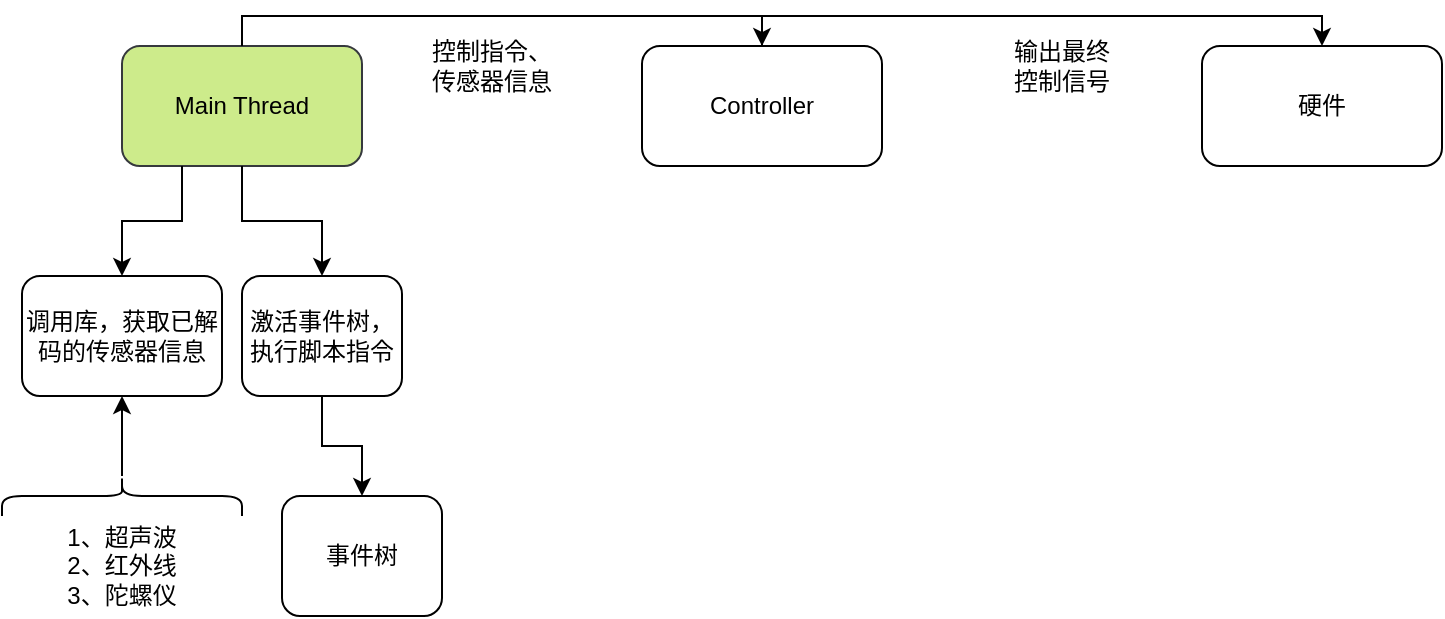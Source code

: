 <mxfile version="20.5.3" type="github">
  <diagram id="prtHgNgQTEPvFCAcTncT" name="Page-1">
    <mxGraphModel dx="1052" dy="579" grid="1" gridSize="10" guides="1" tooltips="1" connect="1" arrows="1" fold="1" page="1" pageScale="1" pageWidth="1169" pageHeight="827" math="0" shadow="0">
      <root>
        <object label="" 管道施工="" id="0">
          <mxCell />
        </object>
        <mxCell id="1" parent="0" />
        <mxCell id="n69_QYQXAGHu2_i68GKL-10" value="Main Thread" style="rounded=1;whiteSpace=wrap;html=1;fillColor=#cdeb8b;strokeColor=#36393d;" vertex="1" parent="1">
          <mxGeometry x="80" y="35" width="120" height="60" as="geometry" />
        </mxCell>
        <object label="" id="n69_QYQXAGHu2_i68GKL-11">
          <mxCell style="edgeStyle=orthogonalEdgeStyle;rounded=0;orthogonalLoop=1;jettySize=auto;html=1;" edge="1" source="n69_QYQXAGHu2_i68GKL-10" target="n69_QYQXAGHu2_i68GKL-12" parent="1">
            <mxGeometry relative="1" as="geometry">
              <Array as="points">
                <mxPoint x="140" y="20" />
                <mxPoint x="400" y="20" />
              </Array>
            </mxGeometry>
          </mxCell>
        </object>
        <mxCell id="n69_QYQXAGHu2_i68GKL-12" value="Controller" style="rounded=1;whiteSpace=wrap;html=1;" vertex="1" parent="1">
          <mxGeometry x="340" y="35" width="120" height="60" as="geometry" />
        </mxCell>
        <mxCell id="n69_QYQXAGHu2_i68GKL-13" value="控制指令、传感器信息" style="text;html=1;strokeColor=none;fillColor=none;align=center;verticalAlign=middle;whiteSpace=wrap;rounded=0;" vertex="1" parent="1">
          <mxGeometry x="230" y="30" width="70" height="30" as="geometry" />
        </mxCell>
        <object label="" id="n69_QYQXAGHu2_i68GKL-18">
          <mxCell style="edgeStyle=orthogonalEdgeStyle;rounded=0;orthogonalLoop=1;jettySize=auto;html=1;exitX=0.5;exitY=0;exitDx=0;exitDy=0;" edge="1" target="n69_QYQXAGHu2_i68GKL-19" source="n69_QYQXAGHu2_i68GKL-12" parent="1">
            <mxGeometry relative="1" as="geometry">
              <mxPoint x="150" y="105" as="sourcePoint" />
              <Array as="points">
                <mxPoint x="400" y="20" />
                <mxPoint x="680" y="20" />
              </Array>
            </mxGeometry>
          </mxCell>
        </object>
        <mxCell id="n69_QYQXAGHu2_i68GKL-19" value="硬件" style="rounded=1;whiteSpace=wrap;html=1;" vertex="1" parent="1">
          <mxGeometry x="620" y="35" width="120" height="60" as="geometry" />
        </mxCell>
        <mxCell id="n69_QYQXAGHu2_i68GKL-20" value="输出最终控制信号" style="text;html=1;strokeColor=none;fillColor=none;align=center;verticalAlign=middle;whiteSpace=wrap;rounded=0;" vertex="1" parent="1">
          <mxGeometry x="520" y="30" width="60" height="30" as="geometry" />
        </mxCell>
        <mxCell id="n69_QYQXAGHu2_i68GKL-21" value="" style="edgeStyle=orthogonalEdgeStyle;rounded=0;orthogonalLoop=1;jettySize=auto;html=1;exitX=0.25;exitY=1;exitDx=0;exitDy=0;" edge="1" source="n69_QYQXAGHu2_i68GKL-10" target="n69_QYQXAGHu2_i68GKL-22" parent="1">
          <mxGeometry relative="1" as="geometry" />
        </mxCell>
        <mxCell id="n69_QYQXAGHu2_i68GKL-22" value="调用库，获取已解码的传感器信息" style="rounded=1;whiteSpace=wrap;html=1;" vertex="1" parent="1">
          <mxGeometry x="30" y="150" width="100" height="60" as="geometry" />
        </mxCell>
        <mxCell id="n69_QYQXAGHu2_i68GKL-25" value="" style="edgeStyle=orthogonalEdgeStyle;rounded=0;orthogonalLoop=1;jettySize=auto;html=1;" edge="1" source="n69_QYQXAGHu2_i68GKL-10" target="n69_QYQXAGHu2_i68GKL-26" parent="1">
          <mxGeometry relative="1" as="geometry" />
        </mxCell>
        <mxCell id="n69_QYQXAGHu2_i68GKL-26" value="激活事件树，执行脚本指令" style="rounded=1;whiteSpace=wrap;html=1;" vertex="1" parent="1">
          <mxGeometry x="140" y="150" width="80" height="60" as="geometry" />
        </mxCell>
        <mxCell id="n69_QYQXAGHu2_i68GKL-28" style="edgeStyle=orthogonalEdgeStyle;rounded=0;orthogonalLoop=1;jettySize=auto;html=1;entryX=0.5;entryY=1;entryDx=0;entryDy=0;" edge="1" parent="1" source="n69_QYQXAGHu2_i68GKL-27" target="n69_QYQXAGHu2_i68GKL-22">
          <mxGeometry relative="1" as="geometry" />
        </mxCell>
        <mxCell id="n69_QYQXAGHu2_i68GKL-27" value="" style="shape=curlyBracket;whiteSpace=wrap;html=1;rounded=1;labelPosition=left;verticalLabelPosition=middle;align=right;verticalAlign=middle;rotation=90;" vertex="1" parent="1">
          <mxGeometry x="70" y="200" width="20" height="120" as="geometry" />
        </mxCell>
        <mxCell id="n69_QYQXAGHu2_i68GKL-29" value="1、超声波&lt;br&gt;2、红外线&lt;br&gt;3、陀螺仪" style="text;html=1;strokeColor=none;fillColor=none;align=center;verticalAlign=middle;whiteSpace=wrap;rounded=0;" vertex="1" parent="1">
          <mxGeometry x="20" y="270" width="120" height="50" as="geometry" />
        </mxCell>
        <mxCell id="n69_QYQXAGHu2_i68GKL-30" value="" style="edgeStyle=orthogonalEdgeStyle;rounded=0;orthogonalLoop=1;jettySize=auto;html=1;" edge="1" target="n69_QYQXAGHu2_i68GKL-31" source="n69_QYQXAGHu2_i68GKL-26" parent="1">
          <mxGeometry relative="1" as="geometry">
            <mxPoint x="150" y="165" as="sourcePoint" />
          </mxGeometry>
        </mxCell>
        <mxCell id="n69_QYQXAGHu2_i68GKL-31" value="事件树" style="rounded=1;whiteSpace=wrap;html=1;" vertex="1" parent="1">
          <mxGeometry x="160" y="260" width="80" height="60" as="geometry" />
        </mxCell>
      </root>
    </mxGraphModel>
  </diagram>
</mxfile>
